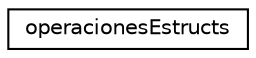 digraph "Graphical Class Hierarchy"
{
 // LATEX_PDF_SIZE
  edge [fontname="Helvetica",fontsize="10",labelfontname="Helvetica",labelfontsize="10"];
  node [fontname="Helvetica",fontsize="10",shape=record];
  rankdir="LR";
  Node0 [label="operacionesEstructs",height=0.2,width=0.4,color="black", fillcolor="white", style="filled",URL="$classoperaciones_estructs.html",tooltip=" "];
}
